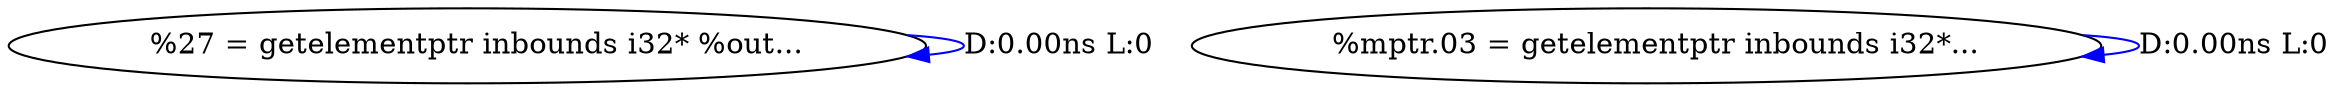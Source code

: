 digraph {
Node0x40e3530[label="  %27 = getelementptr inbounds i32* %out..."];
Node0x40e3530 -> Node0x40e3530[label="D:0.00ns L:0",color=blue];
Node0x40e3670[label="  %mptr.03 = getelementptr inbounds i32*..."];
Node0x40e3670 -> Node0x40e3670[label="D:0.00ns L:0",color=blue];
}
